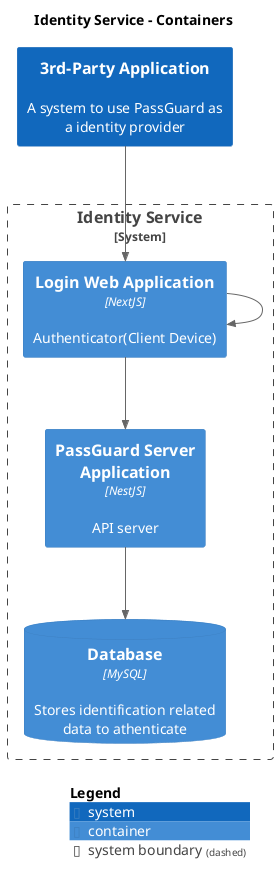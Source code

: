 @startuml
set separator none
title Identity Service - Containers

top to bottom direction

!include <C4/C4>
!include <C4/C4_Context>
!include <C4/C4_Container>

System(3rdPartyApplication, "3rd-Party Application", $descr="A system to use PassGuard as a identity provider", $tags="", $link="")

System_Boundary("IdentityService_boundary", "Identity Service", $tags="") {
  Container(IdentityService.LoginWebApplication, "Login Web Application", $techn="NextJS", $descr="Authenticator(Client Device)", $tags="", $link="")
  Container(IdentityService.PassGuardServerApplication, "PassGuard Server Application", $techn="NestJS", $descr="API server", $tags="", $link="")
  ContainerDb(IdentityService.Database, "Database", $techn="MySQL", $descr="Stores identification related data to athenticate", $tags="", $link="")
}

Rel(3rdPartyApplication, IdentityService.LoginWebApplication, "", $techn="", $tags="", $link="")
Rel(IdentityService.LoginWebApplication, IdentityService.PassGuardServerApplication, "", $techn="", $tags="", $link="")
Rel(IdentityService.LoginWebApplication, IdentityService.LoginWebApplication, "", $techn="", $tags="", $link="")
Rel(IdentityService.PassGuardServerApplication, IdentityService.Database, "", $techn="", $tags="", $link="")

SHOW_LEGEND(true)
@enduml